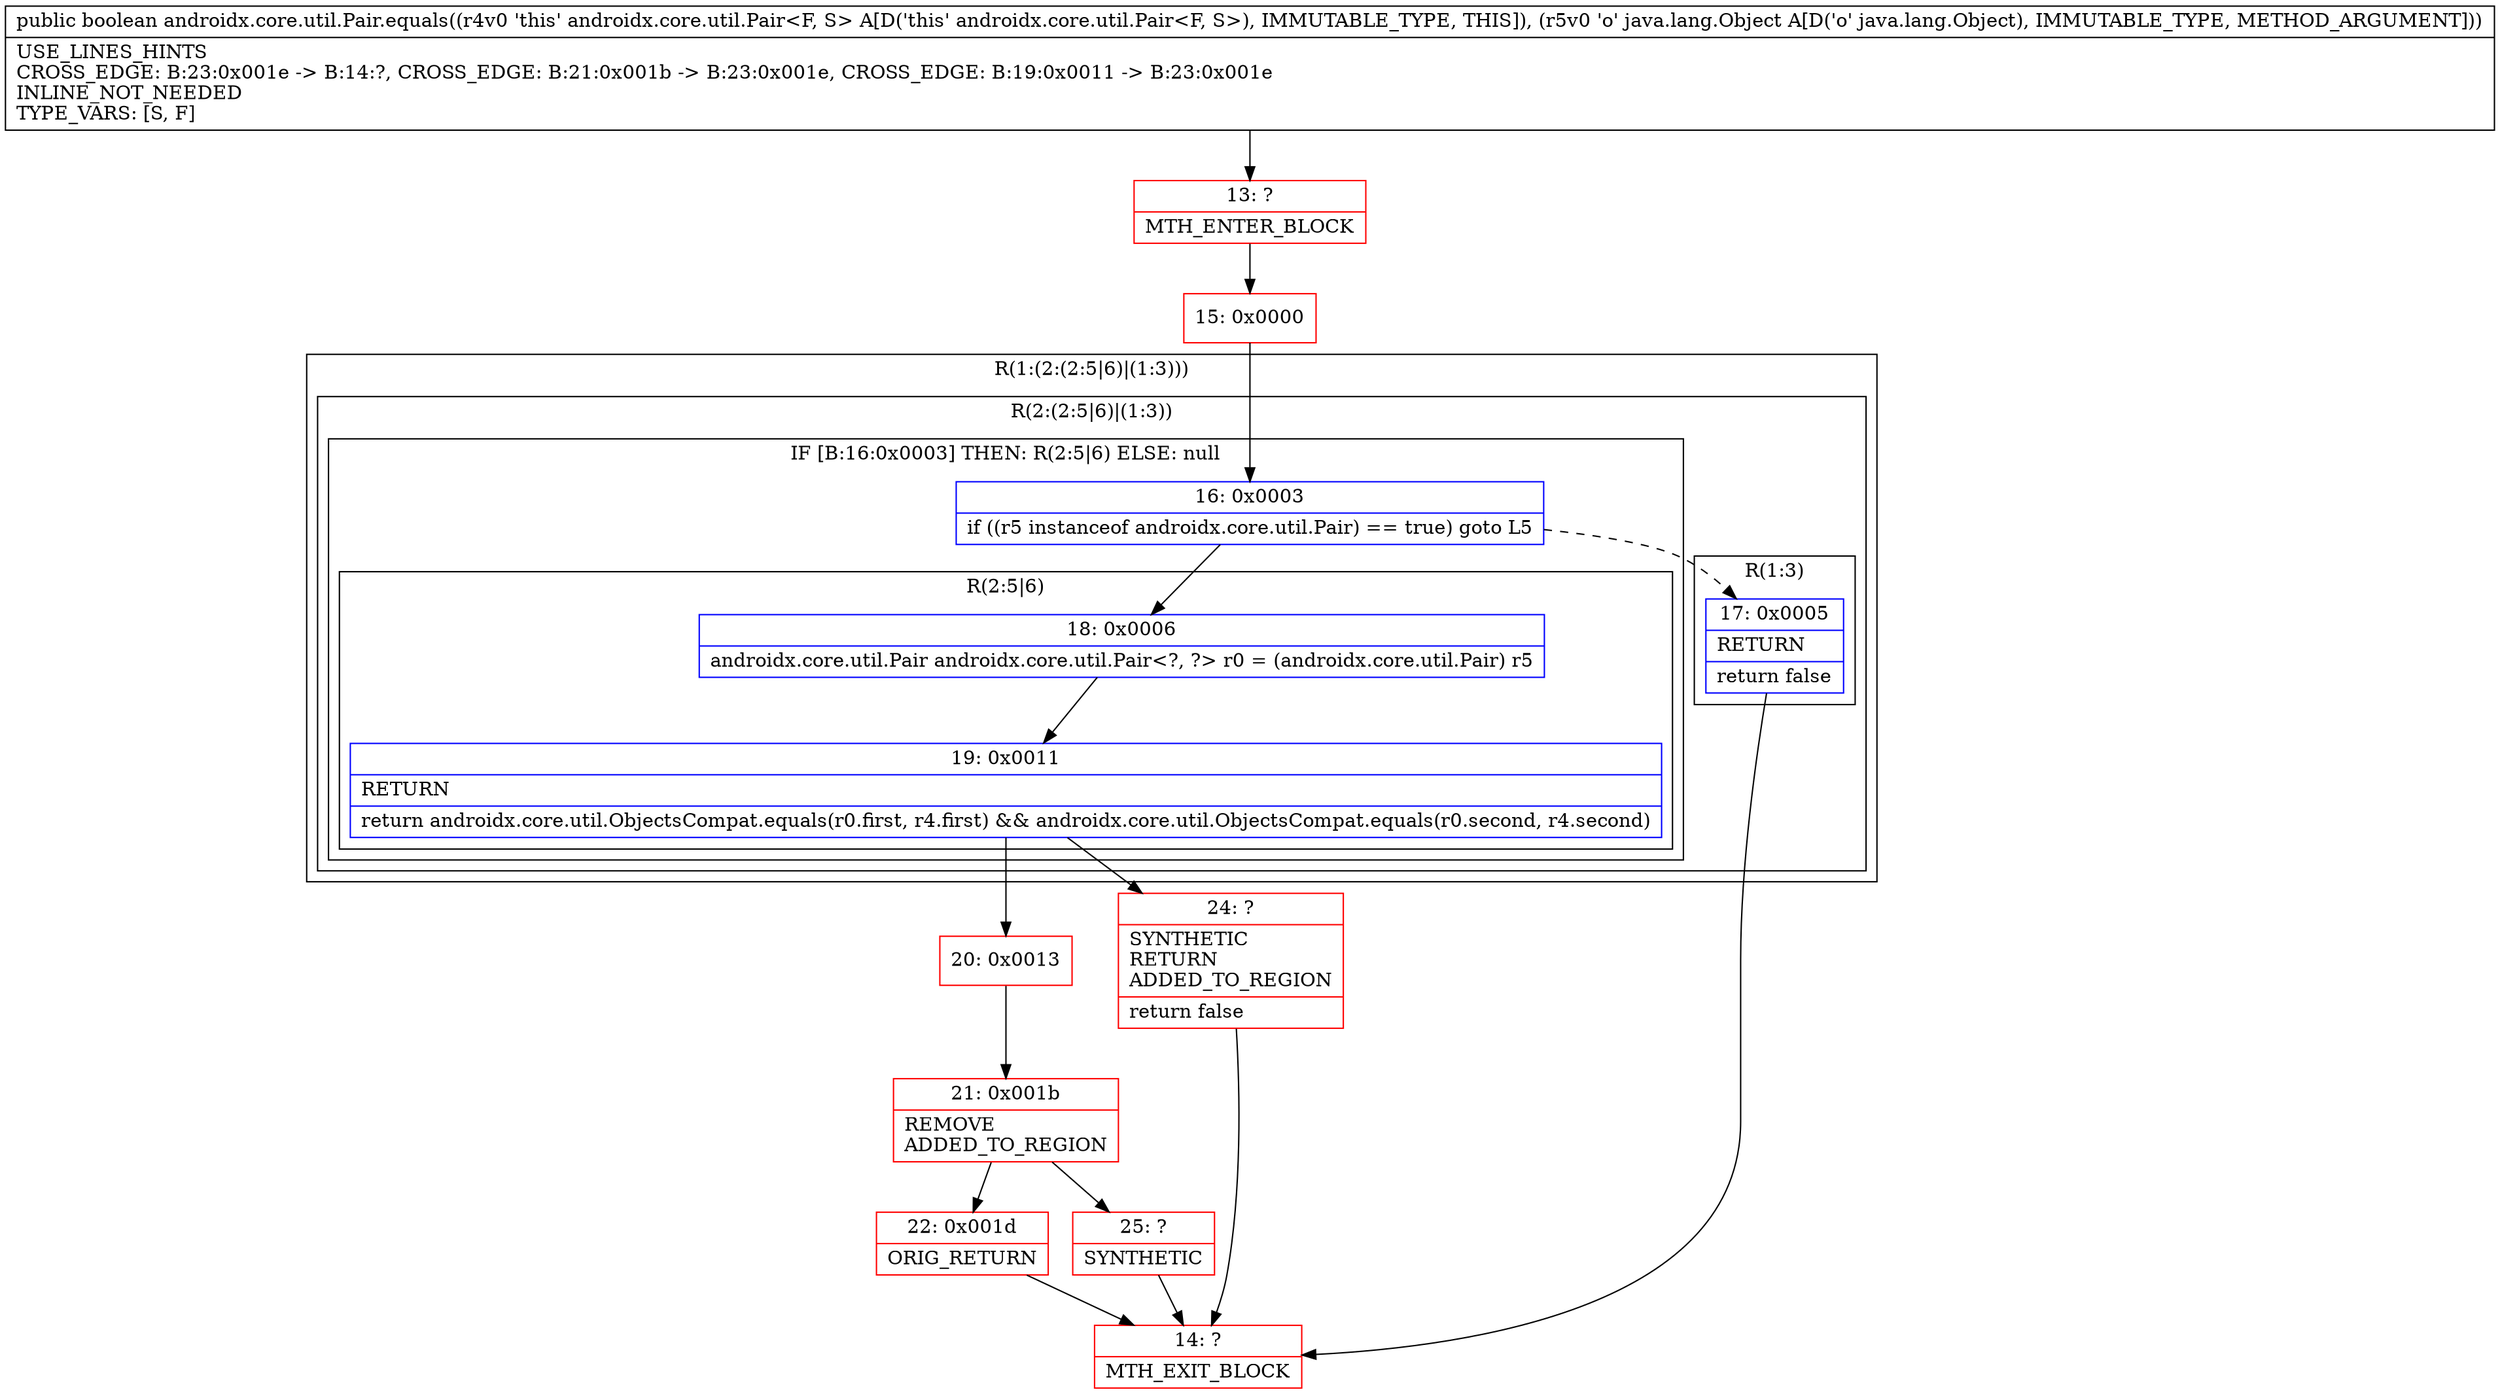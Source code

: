 digraph "CFG forandroidx.core.util.Pair.equals(Ljava\/lang\/Object;)Z" {
subgraph cluster_Region_464935471 {
label = "R(1:(2:(2:5|6)|(1:3)))";
node [shape=record,color=blue];
subgraph cluster_Region_2089409725 {
label = "R(2:(2:5|6)|(1:3))";
node [shape=record,color=blue];
subgraph cluster_IfRegion_1429602788 {
label = "IF [B:16:0x0003] THEN: R(2:5|6) ELSE: null";
node [shape=record,color=blue];
Node_16 [shape=record,label="{16\:\ 0x0003|if ((r5 instanceof androidx.core.util.Pair) == true) goto L5\l}"];
subgraph cluster_Region_784812194 {
label = "R(2:5|6)";
node [shape=record,color=blue];
Node_18 [shape=record,label="{18\:\ 0x0006|androidx.core.util.Pair androidx.core.util.Pair\<?, ?\> r0 = (androidx.core.util.Pair) r5\l}"];
Node_19 [shape=record,label="{19\:\ 0x0011|RETURN\l|return androidx.core.util.ObjectsCompat.equals(r0.first, r4.first) && androidx.core.util.ObjectsCompat.equals(r0.second, r4.second)\l}"];
}
}
subgraph cluster_Region_657337975 {
label = "R(1:3)";
node [shape=record,color=blue];
Node_17 [shape=record,label="{17\:\ 0x0005|RETURN\l|return false\l}"];
}
}
}
Node_13 [shape=record,color=red,label="{13\:\ ?|MTH_ENTER_BLOCK\l}"];
Node_15 [shape=record,color=red,label="{15\:\ 0x0000}"];
Node_14 [shape=record,color=red,label="{14\:\ ?|MTH_EXIT_BLOCK\l}"];
Node_20 [shape=record,color=red,label="{20\:\ 0x0013}"];
Node_21 [shape=record,color=red,label="{21\:\ 0x001b|REMOVE\lADDED_TO_REGION\l}"];
Node_22 [shape=record,color=red,label="{22\:\ 0x001d|ORIG_RETURN\l}"];
Node_25 [shape=record,color=red,label="{25\:\ ?|SYNTHETIC\l}"];
Node_24 [shape=record,color=red,label="{24\:\ ?|SYNTHETIC\lRETURN\lADDED_TO_REGION\l|return false\l}"];
MethodNode[shape=record,label="{public boolean androidx.core.util.Pair.equals((r4v0 'this' androidx.core.util.Pair\<F, S\> A[D('this' androidx.core.util.Pair\<F, S\>), IMMUTABLE_TYPE, THIS]), (r5v0 'o' java.lang.Object A[D('o' java.lang.Object), IMMUTABLE_TYPE, METHOD_ARGUMENT]))  | USE_LINES_HINTS\lCROSS_EDGE: B:23:0x001e \-\> B:14:?, CROSS_EDGE: B:21:0x001b \-\> B:23:0x001e, CROSS_EDGE: B:19:0x0011 \-\> B:23:0x001e\lINLINE_NOT_NEEDED\lTYPE_VARS: [S, F]\l}"];
MethodNode -> Node_13;Node_16 -> Node_17[style=dashed];
Node_16 -> Node_18;
Node_18 -> Node_19;
Node_19 -> Node_20;
Node_19 -> Node_24;
Node_17 -> Node_14;
Node_13 -> Node_15;
Node_15 -> Node_16;
Node_20 -> Node_21;
Node_21 -> Node_22;
Node_21 -> Node_25;
Node_22 -> Node_14;
Node_25 -> Node_14;
Node_24 -> Node_14;
}

